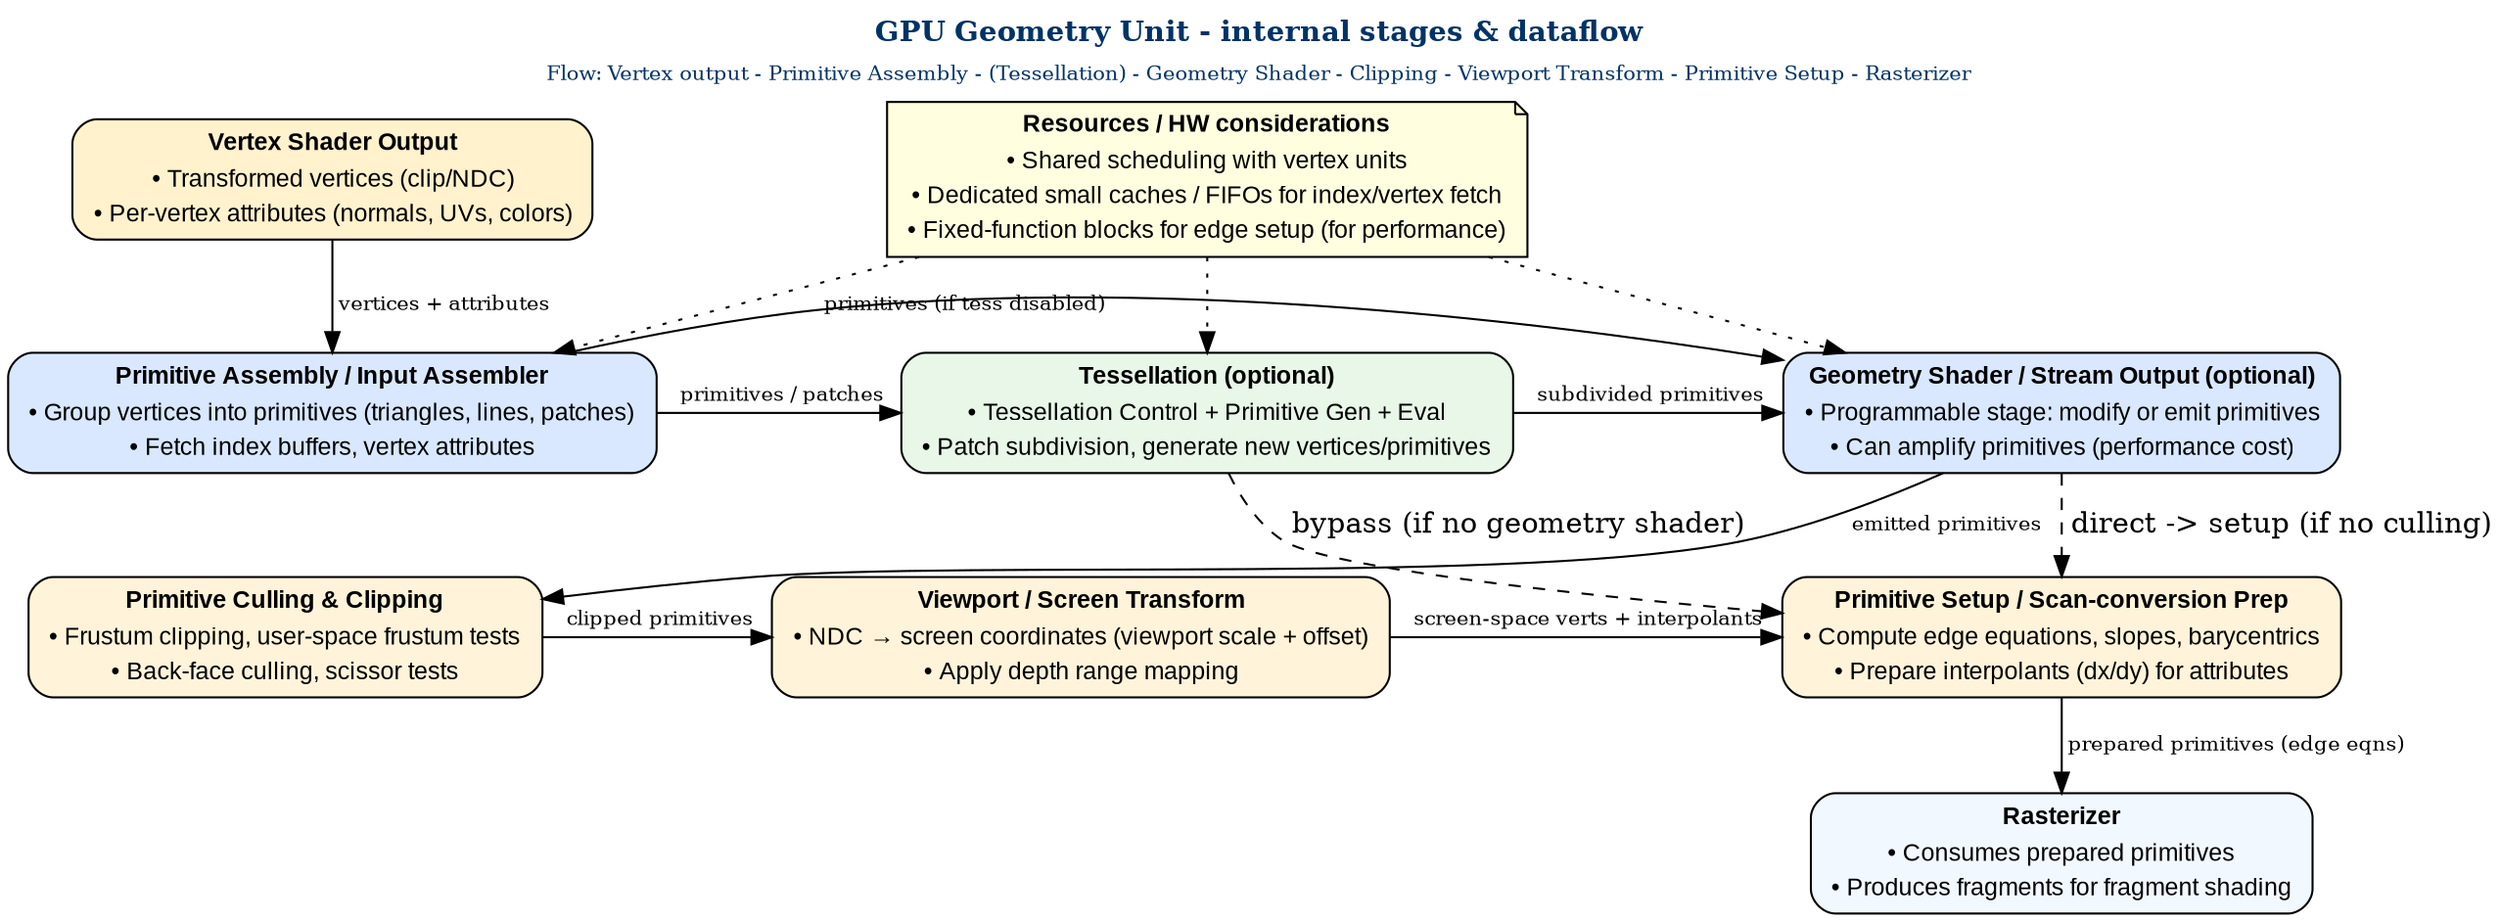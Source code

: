 digraph Geometry_Unit {
  rankdir=TB;
  bgcolor="white";
  node [shape=box, style="rounded,filled", fontname="Arial", fontsize=12];

  /* Graph-level left-aligned title (bold, dark blue) */
  label=<
    <TABLE BORDER="0" CELLBORDER="0" CELLSPACING="0" ALIGN="LEFT">
      <TR>
        <TD>
          <FONT POINT-SIZE="14" COLOR="#003366"><B>GPU Geometry Unit - internal stages &amp; dataflow</B></FONT>
        </TD>
      </TR>
      <TR>
        <TD>
          <FONT POINT-SIZE="10" COLOR="#003366">Flow: Vertex output - Primitive Assembly - (Tessellation) - Geometry Shader - Clipping - Viewport Transform - Primitive Setup - Rasterizer</FONT>
        </TD>
      </TR>
    </TABLE>
  >;
  labelloc=top;

  /* External stages (vertex / rasterizer) */
  VertexOut [fillcolor="#FFF2CC" label=<
    <TABLE BORDER="0" CELLBORDER="0" CELLSPACING="0" ALIGN="LEFT">
      <TR><TD><B>Vertex Shader Output</B></TD></TR>
      <TR><TD>• Transformed vertices (clip/NDC)</TD></TR>
      <TR><TD>• Per-vertex attributes (normals, UVs, colors)</TD></TR>
    </TABLE>
  >];

  Rasterizer [fillcolor="#F2F8FF" label=<
    <TABLE BORDER="0" CELLBORDER="0" CELLSPACING="0" ALIGN="LEFT">
      <TR><TD><B>Rasterizer</B></TD></TR>
      <TR><TD>• Consumes prepared primitives</TD></TR>
      <TR><TD>• Produces fragments for fragment shading</TD></TR>
    </TABLE>
  >];

  /* Geometry Unit core blocks */
  Assembly [fillcolor="#D9E8FF" label=<
    <TABLE BORDER="0" CELLBORDER="0" CELLSPACING="0" ALIGN="LEFT">
      <TR><TD><B>Primitive Assembly / Input Assembler</B></TD></TR>
      <TR><TD>• Group vertices into primitives (triangles, lines, patches)</TD></TR>
      <TR><TD>• Fetch index buffers, vertex attributes</TD></TR>
    </TABLE>
  >];

  Tessellation [fillcolor="#E8F7E8" label=<
    <TABLE BORDER="0" CELLBORDER="0" CELLSPACING="0" ALIGN="LEFT">
      <TR><TD><B>Tessellation (optional)</B></TD></TR>
      <TR><TD>• Tessellation Control + Primitive Gen + Eval</TD></TR>
      <TR><TD>• Patch subdivision, generate new vertices/primitives</TD></TR>
    </TABLE>
  >];

  GeoShader [fillcolor="#D9E8FF" label=<
    <TABLE BORDER="0" CELLBORDER="0" CELLSPACING="0" ALIGN="LEFT">
      <TR><TD><B>Geometry Shader / Stream Output (optional)</B></TD></TR>
      <TR><TD>• Programmable stage: modify or emit primitives</TD></TR>
      <TR><TD>• Can amplify primitives (performance cost)</TD></TR>
    </TABLE>
  >];

  Culling [fillcolor="#FFF4D9" label=<
    <TABLE BORDER="0" CELLBORDER="0" CELLSPACING="0" ALIGN="LEFT">
      <TR><TD><B>Primitive Culling &amp; Clipping</B></TD></TR>
      <TR><TD>• Frustum clipping, user-space frustum tests</TD></TR>
      <TR><TD>• Back-face culling, scissor tests</TD></TR>
    </TABLE>
  >];

  Viewport [fillcolor="#FFF4D9" label=<
    <TABLE BORDER="0" CELLBORDER="0" CELLSPACING="0" ALIGN="LEFT">
      <TR><TD><B>Viewport / Screen Transform</B></TD></TR>
      <TR><TD>• NDC → screen coordinates (viewport scale + offset)</TD></TR>
      <TR><TD>• Apply depth range mapping</TD></TR>
    </TABLE>
  >];

  Setup [fillcolor="#FFF4D9" label=<
    <TABLE BORDER="0" CELLBORDER="0" CELLSPACING="0" ALIGN="LEFT">
      <TR><TD><B>Primitive Setup / Scan-conversion Prep</B></TD></TR>
      <TR><TD>• Compute edge equations, slopes, barycentrics</TD></TR>
      <TR><TD>• Prepare interpolants (dx/dy) for attributes</TD></TR>
    </TABLE>
  >];

  /* Resource boxes / notes */
  Resources [shape=note, fillcolor="#FFFFE0", label=<
    <TABLE BORDER="0" CELLBORDER="0" CELLSPACING="0" ALIGN="LEFT">
      <TR><TD><B>Resources / HW considerations</B></TD></TR>
      <TR><TD>• Shared scheduling with vertex units</TD></TR>
      <TR><TD>• Dedicated small caches / FIFOs for index/vertex fetch</TD></TR>
      <TR><TD>• Fixed-function blocks for edge setup (for performance)</TD></TR>
    </TABLE>
  >];

  /* Edges: dataflow */
  VertexOut -> Assembly [label=" vertices + attributes" fontsize=10];
  Assembly -> Tessellation [label=" primitives / patches" fontsize=10];
  Tessellation -> GeoShader [label=" subdivided primitives" fontsize=10];
  Assembly -> GeoShader [label=" primitives (if tess disabled)" fontsize=10];
  GeoShader -> Culling [label=" emitted primitives" fontsize=10];
  Culling -> Viewport [label=" clipped primitives" fontsize=10];
  Viewport -> Setup [label=" screen-space verts + interpolants" fontsize=10];
  Setup -> Rasterizer [label=" prepared primitives (edge eqns)" fontsize=10];

  /* Optional arrows for control / fallback */
  Tessellation -> Setup [label=" bypass (if no geometry shader)", style=dashed];
  GeoShader -> Setup [label=" direct -> setup (if no culling)", style=dashed];

  /* Resources placement */
  Resources -> Assembly [style=dotted];
  Resources -> Tessellation [style=dotted];
  Resources -> GeoShader [style=dotted];

  /* Layout tweaks */
  { rank = same; Assembly; Tessellation; GeoShader }
  { rank = same; Culling; Viewport; Setup }
}
